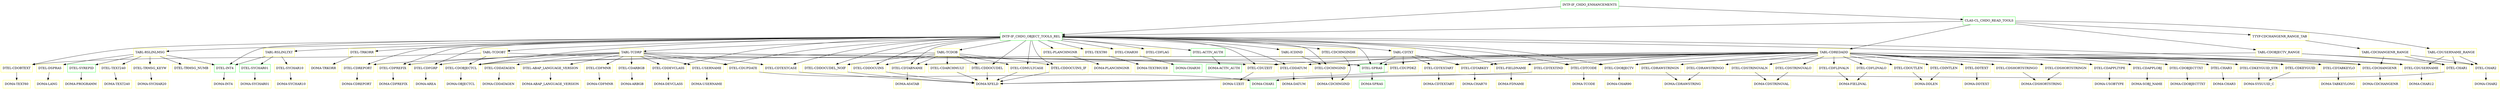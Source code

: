 digraph G {
  "INTF-IF_CHDO_ENHANCEMENTS" [shape=box,color=green];
  "CLAS-CL_CHDO_READ_TOOLS" [shape=box,color=green,URL="./CLAS_CL_CHDO_READ_TOOLS.html"];
  "INTF-IF_CHDO_OBJECT_TOOLS_REL" [shape=box,color=green,URL="./INTF_IF_CHDO_OBJECT_TOOLS_REL.html"];
  "DTEL-TEXT80" [shape=box,color=yellow,URL="./DTEL_TEXT80.html"];
  "DOMA-TEXT80UEB" [shape=box,color=yellow,URL="./DOMA_TEXT80UEB.html"];
  "DTEL-CHAR30" [shape=box,color=yellow,URL="./DTEL_CHAR30.html"];
  "DOMA-CHAR30" [shape=box,color=green,URL="./DOMA_CHAR30.html"];
  "DTEL-INT4" [shape=box,color=green,URL="./DTEL_INT4.html"];
  "DOMA-INT4" [shape=box,color=yellow,URL="./DOMA_INT4.html"];
  "DTEL-ACTIV_AUTH" [shape=box,color=green,URL="./DTEL_ACTIV_AUTH.html"];
  "DOMA-ACTIV_AUTH" [shape=box,color=green,URL="./DOMA_ACTIV_AUTH.html"];
  "TABL-TCDOB" [shape=box,color=yellow,URL="./TABL_TCDOB.html"];
  "DTEL-CDDOCUINS_IF" [shape=box,color=yellow,URL="./DTEL_CDDOCUINS_IF.html"];
  "DOMA-XFELD" [shape=box,color=yellow,URL="./DOMA_XFELD.html"];
  "DTEL-CDDOCUDEL_NOIF" [shape=box,color=yellow,URL="./DTEL_CDDOCUDEL_NOIF.html"];
  "DTEL-CDARCHMULT" [shape=box,color=yellow,URL="./DTEL_CDARCHMULT.html"];
  "DTEL-CDDOCUINS" [shape=box,color=yellow,URL="./DTEL_CDDOCUINS.html"];
  "DTEL-CDDOCUDEL" [shape=box,color=yellow,URL="./DTEL_CDDOCUDEL.html"];
  "DTEL-CDMULTCASE" [shape=box,color=yellow,URL="./DTEL_CDMULTCASE.html"];
  "DTEL-CDTABNAME" [shape=box,color=yellow,URL="./DTEL_CDTABNAME.html"];
  "DOMA-AS4TAB" [shape=box,color=yellow,URL="./DOMA_AS4TAB.html"];
  "DTEL-CDOBJECTCL" [shape=box,color=yellow,URL="./DTEL_CDOBJECTCL.html"];
  "DOMA-OBJECTCL" [shape=box,color=yellow,URL="./DOMA_OBJECTCL.html"];
  "TABL-TCDOBT" [shape=box,color=yellow,URL="./TABL_TCDOBT.html"];
  "DTEL-CDOBTEXT" [shape=box,color=yellow,URL="./DTEL_CDOBTEXT.html"];
  "DOMA-TEXT60" [shape=box,color=yellow,URL="./DOMA_TEXT60.html"];
  "DTEL-SPRAS" [shape=box,color=green,URL="./DTEL_SPRAS.html"];
  "DOMA-SPRAS" [shape=box,color=green,URL="./DOMA_SPRAS.html"];
  "TABL-RSLINLMSG" [shape=box,color=yellow,URL="./TABL_RSLINLMSG.html"];
  "DTEL-TEXT240" [shape=box,color=yellow,URL="./DTEL_TEXT240.html"];
  "DOMA-TEXT240" [shape=box,color=yellow,URL="./DOMA_TEXT240.html"];
  "DTEL-TRMSG_NUMB" [shape=box,color=yellow,URL="./DTEL_TRMSG_NUMB.html"];
  "DTEL-TRMSG_KEYW" [shape=box,color=yellow,URL="./DTEL_TRMSG_KEYW.html"];
  "DOMA-SYCHAR20" [shape=box,color=yellow,URL="./DOMA_SYCHAR20.html"];
  "DTEL-DSPRAS" [shape=box,color=yellow,URL="./DTEL_DSPRAS.html"];
  "DOMA-LANG" [shape=box,color=yellow,URL="./DOMA_LANG.html"];
  "DTEL-SYREPID" [shape=box,color=green,URL="./DTEL_SYREPID.html"];
  "DOMA-PROGRAMM" [shape=box,color=yellow,URL="./DOMA_PROGRAMM.html"];
  "TABL-RSLINLTXT" [shape=box,color=yellow,URL="./TABL_RSLINLTXT.html"];
  "DTEL-SYCHAR10" [shape=box,color=yellow,URL="./DTEL_SYCHAR10.html"];
  "DOMA-SYCHAR10" [shape=box,color=yellow,URL="./DOMA_SYCHAR10.html"];
  "DTEL-SYCHAR01" [shape=box,color=green,URL="./DTEL_SYCHAR01.html"];
  "DOMA-SYCHAR01" [shape=box,color=yellow,URL="./DOMA_SYCHAR01.html"];
  "DTEL-FIELDNAME" [shape=box,color=yellow,URL="./DTEL_FIELDNAME.html"];
  "DOMA-FDNAME" [shape=box,color=yellow,URL="./DOMA_FDNAME.html"];
  "DTEL-CDREPORT" [shape=box,color=yellow,URL="./DTEL_CDREPORT.html"];
  "DOMA-CDREPORT" [shape=box,color=yellow,URL="./DOMA_CDREPORT.html"];
  "DTEL-CDPREFIX" [shape=box,color=yellow,URL="./DTEL_CDPREFIX.html"];
  "DOMA-CDPREFIX" [shape=box,color=yellow,URL="./DOMA_CDPREFIX.html"];
  "DTEL-CDFGRP" [shape=box,color=yellow,URL="./DTEL_CDFGRP.html"];
  "DOMA-AREA" [shape=box,color=yellow,URL="./DOMA_AREA.html"];
  "DTEL-TRKORR" [shape=box,color=yellow,URL="./DTEL_TRKORR.html"];
  "DOMA-TRKORR" [shape=box,color=yellow,URL="./DOMA_TRKORR.html"];
  "TABL-TCDRP" [shape=box,color=yellow,URL="./TABL_TCDRP.html"];
  "DTEL-ABAP_LANGUAGE_VERSION" [shape=box,color=yellow,URL="./DTEL_ABAP_LANGUAGE_VERSION.html"];
  "DOMA-ABAP_LANGUAGE_VERSION" [shape=box,color=yellow,URL="./DOMA_ABAP_LANGUAGE_VERSION.html"];
  "DTEL-CDDATAGEN" [shape=box,color=yellow,URL="./DTEL_CDDATAGEN.html"];
  "DOMA-CDDATAGEN" [shape=box,color=yellow,URL="./DOMA_CDDATAGEN.html"];
  "DTEL-CDUPDATE" [shape=box,color=yellow,URL="./DTEL_CDUPDATE.html"];
  "DOMA-CHAR1" [shape=box,color=green,URL="./DOMA_CHAR1.html"];
  "DTEL-CDDEVCLASS" [shape=box,color=yellow,URL="./DTEL_CDDEVCLASS.html"];
  "DOMA-DEVCLASS" [shape=box,color=yellow,URL="./DOMA_DEVCLASS.html"];
  "DTEL-CDFMNR" [shape=box,color=yellow,URL="./DTEL_CDFMNR.html"];
  "DOMA-CDFMNR" [shape=box,color=yellow,URL="./DOMA_CDFMNR.html"];
  "DTEL-CDARBGB" [shape=box,color=yellow,URL="./DTEL_CDARBGB.html"];
  "DOMA-ARBGB" [shape=box,color=yellow,URL="./DOMA_ARBGB.html"];
  "DTEL-CDTEXTCASE" [shape=box,color=yellow,URL="./DTEL_CDTEXTCASE.html"];
  "DTEL-CDUZEIT" [shape=box,color=yellow,URL="./DTEL_CDUZEIT.html"];
  "DOMA-UZEIT" [shape=box,color=yellow,URL="./DOMA_UZEIT.html"];
  "DTEL-CDDATUM" [shape=box,color=yellow,URL="./DTEL_CDDATUM.html"];
  "DOMA-DATUM" [shape=box,color=yellow,URL="./DOMA_DATUM.html"];
  "DTEL-USERNAME" [shape=box,color=yellow,URL="./DTEL_USERNAME.html"];
  "DOMA-USERNAME" [shape=box,color=yellow,URL="./DOMA_USERNAME.html"];
  "DTEL-PLANCHNGNR" [shape=box,color=yellow,URL="./DTEL_PLANCHNGNR.html"];
  "DOMA-PLANCHNGNR" [shape=box,color=yellow,URL="./DOMA_PLANCHNGNR.html"];
  "DTEL-CDUSERNAME" [shape=box,color=yellow,URL="./DTEL_CDUSERNAME.html"];
  "DOMA-CHAR12" [shape=box,color=yellow,URL="./DOMA_CHAR12.html"];
  "DTEL-CDTCODE" [shape=box,color=yellow,URL="./DTEL_CDTCODE.html"];
  "DOMA-TCODE" [shape=box,color=yellow,URL="./DOMA_TCODE.html"];
  "DTEL-CDOBJECTV" [shape=box,color=yellow,URL="./DTEL_CDOBJECTV.html"];
  "DOMA-CHAR90" [shape=box,color=yellow,URL="./DOMA_CHAR90.html"];
  "DTEL-CDFLAG" [shape=box,color=yellow,URL="./DTEL_CDFLAG.html"];
  "DTEL-CDCHNGINDH" [shape=box,color=yellow,URL="./DTEL_CDCHNGINDH.html"];
  "DOMA-CDCHNGIND" [shape=box,color=yellow,URL="./DOMA_CDCHNGIND.html"];
  "DTEL-CDCHANGENR" [shape=box,color=yellow,URL="./DTEL_CDCHANGENR.html"];
  "DOMA-CDCHANGENR" [shape=box,color=yellow,URL="./DOMA_CDCHANGENR.html"];
  "TABL-ICDIND" [shape=box,color=yellow,URL="./TABL_ICDIND.html"];
  "DTEL-CDCHNGIND" [shape=box,color=yellow,URL="./DTEL_CDCHNGIND.html"];
  "TABL-CDTXT" [shape=box,color=yellow,URL="./TABL_CDTXT.html"];
  "DTEL-CDUPDKZ" [shape=box,color=yellow,URL="./DTEL_CDUPDKZ.html"];
  "DTEL-CDTEXTART" [shape=box,color=yellow,URL="./DTEL_CDTEXTART.html"];
  "DOMA-CDTEXTART" [shape=box,color=yellow,URL="./DOMA_CDTEXTART.html"];
  "DTEL-CDTABKEY" [shape=box,color=yellow,URL="./DTEL_CDTABKEY.html"];
  "DOMA-CHAR70" [shape=box,color=yellow,URL="./DOMA_CHAR70.html"];
  "TTYP-CDCHANGENR_RANGE_TAB" [shape=box,color=yellow,URL="./TTYP_CDCHANGENR_RANGE_TAB.html"];
  "TABL-CDCHANGENR_RANGE" [shape=box,color=yellow,URL="./TABL_CDCHANGENR_RANGE.html"];
  "DTEL-CHAR2" [shape=box,color=yellow,URL="./DTEL_CHAR2.html"];
  "DOMA-CHAR2" [shape=box,color=yellow,URL="./DOMA_CHAR2.html"];
  "DTEL-CHAR1" [shape=box,color=yellow,URL="./DTEL_CHAR1.html"];
  "TABL-CDUSERNAME_RANGE" [shape=box,color=yellow,URL="./TABL_CDUSERNAME_RANGE.html"];
  "TABL-CDREDADD" [shape=box,color=yellow,URL="./TABL_CDREDADD.html"];
  "DTEL-CHAR3" [shape=box,color=yellow,URL="./DTEL_CHAR3.html"];
  "DOMA-CHAR3" [shape=box,color=yellow,URL="./DOMA_CHAR3.html"];
  "DTEL-CDKEYGUID_STR" [shape=box,color=yellow,URL="./DTEL_CDKEYGUID_STR.html"];
  "DOMA-SYSUUID_C" [shape=box,color=yellow,URL="./DOMA_SYSUUID_C.html"];
  "DTEL-CDTABKEYLO" [shape=box,color=yellow,URL="./DTEL_CDTABKEYLO.html"];
  "DOMA-TABKEYLONG" [shape=box,color=yellow,URL="./DOMA_TABKEYLONG.html"];
  "DTEL-CDKEYGUID" [shape=box,color=yellow,URL="./DTEL_CDKEYGUID.html"];
  "DTEL-CDSHORTSTRINGN" [shape=box,color=yellow,URL="./DTEL_CDSHORTSTRINGN.html"];
  "DOMA-CDSHORTSTRING" [shape=box,color=yellow,URL="./DOMA_CDSHORTSTRING.html"];
  "DTEL-CDSHORTSTRINGO" [shape=box,color=yellow,URL="./DTEL_CDSHORTSTRINGO.html"];
  "DTEL-CDRAWSTRINGN" [shape=box,color=yellow,URL="./DTEL_CDRAWSTRINGN.html"];
  "DOMA-CDRAWSTRING" [shape=box,color=yellow,URL="./DOMA_CDRAWSTRING.html"];
  "DTEL-CDRAWSTRINGO" [shape=box,color=yellow,URL="./DTEL_CDRAWSTRINGO.html"];
  "DTEL-CDSTRINGVALN" [shape=box,color=yellow,URL="./DTEL_CDSTRINGVALN.html"];
  "DOMA-CDSTRINGVAL" [shape=box,color=yellow,URL="./DOMA_CDSTRINGVAL.html"];
  "DTEL-CDSTRINGVALO" [shape=box,color=yellow,URL="./DTEL_CDSTRINGVALO.html"];
  "DTEL-CDFLDVALN" [shape=box,color=yellow,URL="./DTEL_CDFLDVALN.html"];
  "DOMA-FIELDVAL" [shape=box,color=yellow,URL="./DOMA_FIELDVAL.html"];
  "DTEL-CDFLDVALO" [shape=box,color=yellow,URL="./DTEL_CDFLDVALO.html"];
  "DTEL-CDOUTLEN" [shape=box,color=yellow,URL="./DTEL_CDOUTLEN.html"];
  "DOMA-DDLEN" [shape=box,color=yellow,URL="./DOMA_DDLEN.html"];
  "DTEL-CDTEXTIND" [shape=box,color=yellow,URL="./DTEL_CDTEXTIND.html"];
  "DTEL-DDTEXT" [shape=box,color=yellow,URL="./DTEL_DDTEXT.html"];
  "DOMA-DDTEXT" [shape=box,color=yellow,URL="./DOMA_DDTEXT.html"];
  "DTEL-CDINTLEN" [shape=box,color=yellow,URL="./DTEL_CDINTLEN.html"];
  "DTEL-CDAPPLTYPE" [shape=box,color=yellow,URL="./DTEL_CDAPPLTYPE.html"];
  "DOMA-USOBTYPE" [shape=box,color=yellow,URL="./DOMA_USOBTYPE.html"];
  "DTEL-CDAPPLOBJ" [shape=box,color=yellow,URL="./DTEL_CDAPPLOBJ.html"];
  "DOMA-SOBJ_NAME" [shape=box,color=yellow,URL="./DOMA_SOBJ_NAME.html"];
  "DTEL-CDOBJECTTXT" [shape=box,color=yellow,URL="./DTEL_CDOBJECTTXT.html"];
  "DOMA-CDOBJECTTXT" [shape=box,color=yellow,URL="./DOMA_CDOBJECTTXT.html"];
  "TABL-CDOBJECTV_RANGE" [shape=box,color=yellow,URL="./TABL_CDOBJECTV_RANGE.html"];
  "INTF-IF_CHDO_ENHANCEMENTS" -> "INTF-IF_CHDO_OBJECT_TOOLS_REL";
  "INTF-IF_CHDO_ENHANCEMENTS" -> "CLAS-CL_CHDO_READ_TOOLS";
  "CLAS-CL_CHDO_READ_TOOLS" -> "TABL-CDOBJECTV_RANGE";
  "CLAS-CL_CHDO_READ_TOOLS" -> "TABL-CDREDADD";
  "CLAS-CL_CHDO_READ_TOOLS" -> "TABL-CDUSERNAME_RANGE";
  "CLAS-CL_CHDO_READ_TOOLS" -> "TTYP-CDCHANGENR_RANGE_TAB";
  "CLAS-CL_CHDO_READ_TOOLS" -> "INTF-IF_CHDO_OBJECT_TOOLS_REL";
  "INTF-IF_CHDO_OBJECT_TOOLS_REL" -> "DTEL-USERNAME";
  "INTF-IF_CHDO_OBJECT_TOOLS_REL" -> "DTEL-CDDATUM";
  "INTF-IF_CHDO_OBJECT_TOOLS_REL" -> "DTEL-CDUZEIT";
  "INTF-IF_CHDO_OBJECT_TOOLS_REL" -> "DTEL-CDTEXTCASE";
  "INTF-IF_CHDO_OBJECT_TOOLS_REL" -> "DTEL-CDDEVCLASS";
  "INTF-IF_CHDO_OBJECT_TOOLS_REL" -> "DTEL-CDTABNAME";
  "INTF-IF_CHDO_OBJECT_TOOLS_REL" -> "DTEL-CDMULTCASE";
  "INTF-IF_CHDO_OBJECT_TOOLS_REL" -> "DTEL-CDDOCUDEL";
  "INTF-IF_CHDO_OBJECT_TOOLS_REL" -> "DTEL-CDDOCUINS";
  "INTF-IF_CHDO_OBJECT_TOOLS_REL" -> "DTEL-CDDOCUDEL_NOIF";
  "INTF-IF_CHDO_OBJECT_TOOLS_REL" -> "DTEL-CDDOCUINS_IF";
  "INTF-IF_CHDO_OBJECT_TOOLS_REL" -> "DTEL-SPRAS";
  "INTF-IF_CHDO_OBJECT_TOOLS_REL" -> "DTEL-CDOBTEXT";
  "INTF-IF_CHDO_OBJECT_TOOLS_REL" -> "DTEL-CDCHNGIND";
  "INTF-IF_CHDO_OBJECT_TOOLS_REL" -> "TABL-CDTXT";
  "INTF-IF_CHDO_OBJECT_TOOLS_REL" -> "TABL-ICDIND";
  "INTF-IF_CHDO_OBJECT_TOOLS_REL" -> "DTEL-CDCHANGENR";
  "INTF-IF_CHDO_OBJECT_TOOLS_REL" -> "DTEL-CDCHNGINDH";
  "INTF-IF_CHDO_OBJECT_TOOLS_REL" -> "DTEL-CDFLAG";
  "INTF-IF_CHDO_OBJECT_TOOLS_REL" -> "DTEL-CDOBJECTV";
  "INTF-IF_CHDO_OBJECT_TOOLS_REL" -> "DTEL-CDTCODE";
  "INTF-IF_CHDO_OBJECT_TOOLS_REL" -> "DTEL-CDUSERNAME";
  "INTF-IF_CHDO_OBJECT_TOOLS_REL" -> "DTEL-PLANCHNGNR";
  "INTF-IF_CHDO_OBJECT_TOOLS_REL" -> "TABL-TCDRP";
  "INTF-IF_CHDO_OBJECT_TOOLS_REL" -> "DTEL-TRKORR";
  "INTF-IF_CHDO_OBJECT_TOOLS_REL" -> "DTEL-CDFGRP";
  "INTF-IF_CHDO_OBJECT_TOOLS_REL" -> "DTEL-CDOBJECTCL";
  "INTF-IF_CHDO_OBJECT_TOOLS_REL" -> "DTEL-CDPREFIX";
  "INTF-IF_CHDO_OBJECT_TOOLS_REL" -> "DTEL-CDREPORT";
  "INTF-IF_CHDO_OBJECT_TOOLS_REL" -> "DTEL-FIELDNAME";
  "INTF-IF_CHDO_OBJECT_TOOLS_REL" -> "TABL-RSLINLTXT";
  "INTF-IF_CHDO_OBJECT_TOOLS_REL" -> "TABL-RSLINLMSG";
  "INTF-IF_CHDO_OBJECT_TOOLS_REL" -> "TABL-TCDOBT";
  "INTF-IF_CHDO_OBJECT_TOOLS_REL" -> "TABL-TCDOB";
  "INTF-IF_CHDO_OBJECT_TOOLS_REL" -> "DTEL-ACTIV_AUTH";
  "INTF-IF_CHDO_OBJECT_TOOLS_REL" -> "DTEL-INT4";
  "INTF-IF_CHDO_OBJECT_TOOLS_REL" -> "DTEL-CHAR30";
  "INTF-IF_CHDO_OBJECT_TOOLS_REL" -> "DTEL-TEXT80";
  "DTEL-TEXT80" -> "DOMA-TEXT80UEB";
  "DTEL-CHAR30" -> "DOMA-CHAR30";
  "DTEL-INT4" -> "DOMA-INT4";
  "DTEL-ACTIV_AUTH" -> "DOMA-ACTIV_AUTH";
  "TABL-TCDOB" -> "DTEL-CDOBJECTCL";
  "TABL-TCDOB" -> "DTEL-CDTABNAME";
  "TABL-TCDOB" -> "DTEL-CDMULTCASE";
  "TABL-TCDOB" -> "DTEL-CDDOCUDEL";
  "TABL-TCDOB" -> "DTEL-CDDOCUINS";
  "TABL-TCDOB" -> "DTEL-CDARCHMULT";
  "TABL-TCDOB" -> "DTEL-CDDOCUDEL_NOIF";
  "TABL-TCDOB" -> "DTEL-CDDOCUINS_IF";
  "DTEL-CDDOCUINS_IF" -> "DOMA-XFELD";
  "DTEL-CDDOCUDEL_NOIF" -> "DOMA-XFELD";
  "DTEL-CDARCHMULT" -> "DOMA-XFELD";
  "DTEL-CDDOCUINS" -> "DOMA-XFELD";
  "DTEL-CDDOCUDEL" -> "DOMA-XFELD";
  "DTEL-CDMULTCASE" -> "DOMA-XFELD";
  "DTEL-CDTABNAME" -> "DOMA-AS4TAB";
  "DTEL-CDOBJECTCL" -> "DOMA-OBJECTCL";
  "TABL-TCDOBT" -> "DTEL-SPRAS";
  "TABL-TCDOBT" -> "DTEL-CDOBJECTCL";
  "TABL-TCDOBT" -> "DTEL-CDOBTEXT";
  "DTEL-CDOBTEXT" -> "DOMA-TEXT60";
  "DTEL-SPRAS" -> "DOMA-SPRAS";
  "TABL-RSLINLMSG" -> "DTEL-INT4";
  "TABL-RSLINLMSG" -> "DTEL-SYREPID";
  "TABL-RSLINLMSG" -> "DTEL-DSPRAS";
  "TABL-RSLINLMSG" -> "DTEL-TRMSG_KEYW";
  "TABL-RSLINLMSG" -> "DTEL-TRMSG_NUMB";
  "TABL-RSLINLMSG" -> "DTEL-TEXT240";
  "DTEL-TEXT240" -> "DOMA-TEXT240";
  "DTEL-TRMSG_KEYW" -> "DOMA-SYCHAR20";
  "DTEL-DSPRAS" -> "DOMA-LANG";
  "DTEL-SYREPID" -> "DOMA-PROGRAMM";
  "TABL-RSLINLTXT" -> "DTEL-SYCHAR01";
  "TABL-RSLINLTXT" -> "DTEL-INT4";
  "TABL-RSLINLTXT" -> "DTEL-SYCHAR10";
  "DTEL-SYCHAR10" -> "DOMA-SYCHAR10";
  "DTEL-SYCHAR01" -> "DOMA-SYCHAR01";
  "DTEL-FIELDNAME" -> "DOMA-FDNAME";
  "DTEL-CDREPORT" -> "DOMA-CDREPORT";
  "DTEL-CDPREFIX" -> "DOMA-CDPREFIX";
  "DTEL-CDFGRP" -> "DOMA-AREA";
  "DTEL-TRKORR" -> "DOMA-TRKORR";
  "TABL-TCDRP" -> "DTEL-CDOBJECTCL";
  "TABL-TCDRP" -> "DTEL-CDREPORT";
  "TABL-TCDRP" -> "DTEL-USERNAME";
  "TABL-TCDRP" -> "DTEL-CDDATUM";
  "TABL-TCDRP" -> "DTEL-CDUZEIT";
  "TABL-TCDRP" -> "DTEL-CDTEXTCASE";
  "TABL-TCDRP" -> "DTEL-CDARBGB";
  "TABL-TCDRP" -> "DTEL-CDFMNR";
  "TABL-TCDRP" -> "DTEL-CDFGRP";
  "TABL-TCDRP" -> "DTEL-CDPREFIX";
  "TABL-TCDRP" -> "DTEL-CDDEVCLASS";
  "TABL-TCDRP" -> "DTEL-CDUPDATE";
  "TABL-TCDRP" -> "DTEL-CDDATAGEN";
  "TABL-TCDRP" -> "DTEL-ABAP_LANGUAGE_VERSION";
  "DTEL-ABAP_LANGUAGE_VERSION" -> "DOMA-ABAP_LANGUAGE_VERSION";
  "DTEL-CDDATAGEN" -> "DOMA-CDDATAGEN";
  "DTEL-CDUPDATE" -> "DOMA-CHAR1";
  "DTEL-CDDEVCLASS" -> "DOMA-DEVCLASS";
  "DTEL-CDFMNR" -> "DOMA-CDFMNR";
  "DTEL-CDARBGB" -> "DOMA-ARBGB";
  "DTEL-CDTEXTCASE" -> "DOMA-XFELD";
  "DTEL-CDUZEIT" -> "DOMA-UZEIT";
  "DTEL-CDDATUM" -> "DOMA-DATUM";
  "DTEL-USERNAME" -> "DOMA-USERNAME";
  "DTEL-PLANCHNGNR" -> "DOMA-PLANCHNGNR";
  "DTEL-CDUSERNAME" -> "DOMA-CHAR12";
  "DTEL-CDTCODE" -> "DOMA-TCODE";
  "DTEL-CDOBJECTV" -> "DOMA-CHAR90";
  "DTEL-CDCHNGINDH" -> "DOMA-CDCHNGIND";
  "DTEL-CDCHANGENR" -> "DOMA-CDCHANGENR";
  "TABL-ICDIND" -> "DTEL-CDCHNGIND";
  "DTEL-CDCHNGIND" -> "DOMA-CDCHNGIND";
  "TABL-CDTXT" -> "DTEL-CDTABKEY";
  "TABL-CDTXT" -> "DTEL-CDTEXTART";
  "TABL-CDTXT" -> "DTEL-SPRAS";
  "TABL-CDTXT" -> "DTEL-CDUPDKZ";
  "DTEL-CDUPDKZ" -> "DOMA-XFELD";
  "DTEL-CDTEXTART" -> "DOMA-CDTEXTART";
  "DTEL-CDTABKEY" -> "DOMA-CHAR70";
  "TTYP-CDCHANGENR_RANGE_TAB" -> "TABL-CDCHANGENR_RANGE";
  "TABL-CDCHANGENR_RANGE" -> "DTEL-CHAR1";
  "TABL-CDCHANGENR_RANGE" -> "DTEL-CHAR2";
  "TABL-CDCHANGENR_RANGE" -> "DTEL-CDCHANGENR";
  "DTEL-CHAR2" -> "DOMA-CHAR2";
  "DTEL-CHAR1" -> "DOMA-CHAR1";
  "TABL-CDUSERNAME_RANGE" -> "DTEL-CHAR1";
  "TABL-CDUSERNAME_RANGE" -> "DTEL-CHAR2";
  "TABL-CDUSERNAME_RANGE" -> "DTEL-CDUSERNAME";
  "TABL-CDREDADD" -> "DTEL-CDOBJECTCL";
  "TABL-CDREDADD" -> "DTEL-CDOBJECTV";
  "TABL-CDREDADD" -> "DTEL-CDCHANGENR";
  "TABL-CDREDADD" -> "DTEL-CDOBJECTTXT";
  "TABL-CDREDADD" -> "DTEL-CDUSERNAME";
  "TABL-CDREDADD" -> "DTEL-CDDATUM";
  "TABL-CDREDADD" -> "DTEL-CDUZEIT";
  "TABL-CDREDADD" -> "DTEL-CDTCODE";
  "TABL-CDREDADD" -> "DTEL-CDAPPLOBJ";
  "TABL-CDREDADD" -> "DTEL-CDAPPLTYPE";
  "TABL-CDREDADD" -> "DTEL-CDTABNAME";
  "TABL-CDREDADD" -> "DTEL-CDTABKEY";
  "TABL-CDREDADD" -> "DTEL-CDINTLEN";
  "TABL-CDREDADD" -> "DTEL-CDCHNGIND";
  "TABL-CDREDADD" -> "DTEL-FIELDNAME";
  "TABL-CDREDADD" -> "DTEL-DDTEXT";
  "TABL-CDREDADD" -> "DTEL-CDTEXTART";
  "TABL-CDREDADD" -> "DTEL-SPRAS";
  "TABL-CDREDADD" -> "DTEL-CDTEXTIND";
  "TABL-CDREDADD" -> "DTEL-CDOUTLEN";
  "TABL-CDREDADD" -> "DTEL-CDFLDVALO";
  "TABL-CDREDADD" -> "DTEL-CDFLDVALN";
  "TABL-CDREDADD" -> "DTEL-CDSTRINGVALO";
  "TABL-CDREDADD" -> "DTEL-CDSTRINGVALN";
  "TABL-CDREDADD" -> "DTEL-CDRAWSTRINGO";
  "TABL-CDREDADD" -> "DTEL-CDRAWSTRINGN";
  "TABL-CDREDADD" -> "DTEL-CDSHORTSTRINGO";
  "TABL-CDREDADD" -> "DTEL-CDSHORTSTRINGN";
  "TABL-CDREDADD" -> "DTEL-CDKEYGUID";
  "TABL-CDREDADD" -> "DTEL-CDTABKEYLO";
  "TABL-CDREDADD" -> "DTEL-CDKEYGUID_STR";
  "TABL-CDREDADD" -> "DTEL-CHAR3";
  "DTEL-CHAR3" -> "DOMA-CHAR3";
  "DTEL-CDKEYGUID_STR" -> "DOMA-SYSUUID_C";
  "DTEL-CDTABKEYLO" -> "DOMA-TABKEYLONG";
  "DTEL-CDKEYGUID" -> "DOMA-SYSUUID_C";
  "DTEL-CDSHORTSTRINGN" -> "DOMA-CDSHORTSTRING";
  "DTEL-CDSHORTSTRINGO" -> "DOMA-CDSHORTSTRING";
  "DTEL-CDRAWSTRINGN" -> "DOMA-CDRAWSTRING";
  "DTEL-CDRAWSTRINGO" -> "DOMA-CDRAWSTRING";
  "DTEL-CDSTRINGVALN" -> "DOMA-CDSTRINGVAL";
  "DTEL-CDSTRINGVALO" -> "DOMA-CDSTRINGVAL";
  "DTEL-CDFLDVALN" -> "DOMA-FIELDVAL";
  "DTEL-CDFLDVALO" -> "DOMA-FIELDVAL";
  "DTEL-CDOUTLEN" -> "DOMA-DDLEN";
  "DTEL-CDTEXTIND" -> "DOMA-XFELD";
  "DTEL-DDTEXT" -> "DOMA-DDTEXT";
  "DTEL-CDINTLEN" -> "DOMA-DDLEN";
  "DTEL-CDAPPLTYPE" -> "DOMA-USOBTYPE";
  "DTEL-CDAPPLOBJ" -> "DOMA-SOBJ_NAME";
  "DTEL-CDOBJECTTXT" -> "DOMA-CDOBJECTTXT";
  "TABL-CDOBJECTV_RANGE" -> "DTEL-CHAR1";
  "TABL-CDOBJECTV_RANGE" -> "DTEL-CHAR2";
  "TABL-CDOBJECTV_RANGE" -> "DTEL-CDOBJECTV";
}
